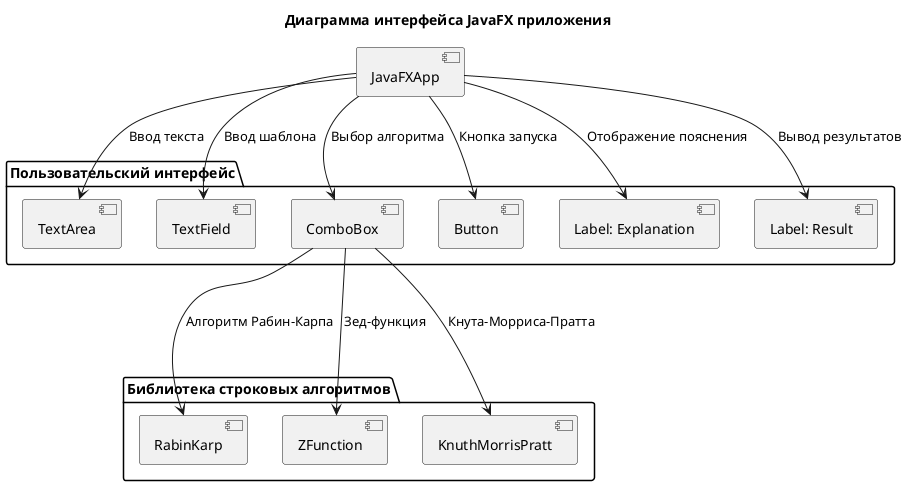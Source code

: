 @startuml
title Диаграмма интерфейса JavaFX приложения

package "Пользовательский интерфейс" {
    [TextArea] as TA
    [TextField] as TF
    [ComboBox] as CB
    [Button] as Btn
    [Label: Explanation] as LExp
    [Label: Result] as LRes
}

package "Библиотека строковых алгоритмов" {
    [RabinKarp] as RK
    [ZFunction] as ZF
    [KnuthMorrisPratt] as KMP
    [Button] as Btn
    [Label: Explanation] as LExp
    [Label: Result] as LRes
}

[JavaFXApp] --> TA : "Ввод текста"
[JavaFXApp] --> TF : "Ввод шаблона"
[JavaFXApp] --> CB : "Выбор алгоритма"
[JavaFXApp] --> LExp : "Отображение пояснения"
[JavaFXApp] --> Btn : "Кнопка запуска"
[JavaFXApp] --> LRes : "Вывод результатов"


CB ---> RK : "Алгоритм Рабин-Карпа"
CB ---> ZF : "Зед-функция"
CB ---> KMP: "Кнута–Морриса–Пратта"
@enduml
